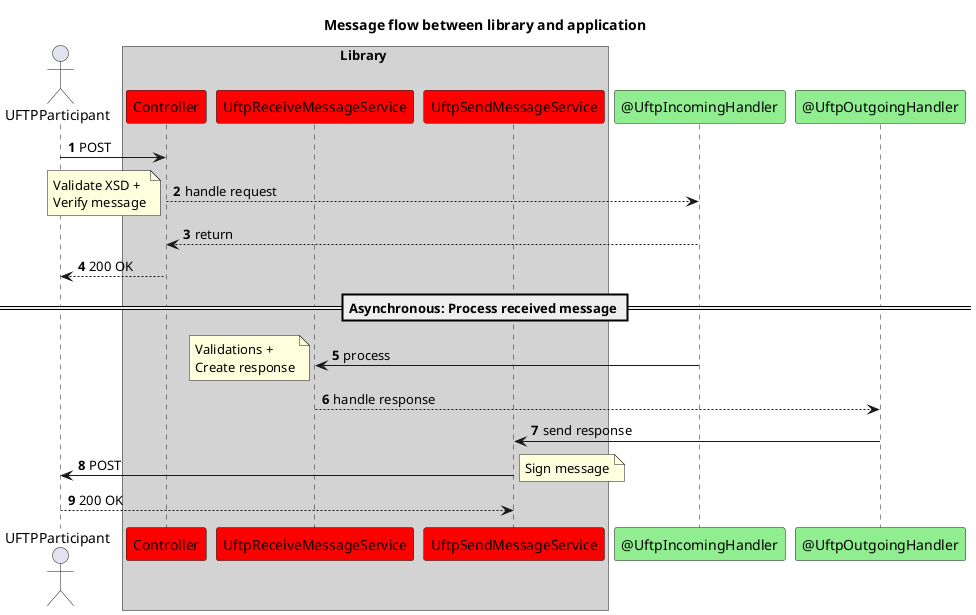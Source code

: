 @startuml

autonumber

title Message flow between library and application

actor UFTPParticipant

box Library #lightgrey
participant Controller #red
participant UftpReceiveMessageService #red
participant UftpSendMessageService #red
end box

participant @UftpIncomingHandler #lightgreen
participant @UftpOutgoingHandler #lightgreen

UFTPParticipant -> Controller : POST
Controller --> @UftpIncomingHandler : handle request
note left : Validate XSD + \nVerify message
Controller <-- @UftpIncomingHandler : return
Controller --> UFTPParticipant : 200 OK

== Asynchronous: Process received message ==
@UftpIncomingHandler -> UftpReceiveMessageService : process
note left : Validations + \nCreate response
UftpReceiveMessageService --> @UftpOutgoingHandler : handle response

@UftpOutgoingHandler -> UftpSendMessageService : send response
UftpSendMessageService -> UFTPParticipant : POST
note right : Sign message
UFTPParticipant --> UftpSendMessageService : 200 OK

@enduml